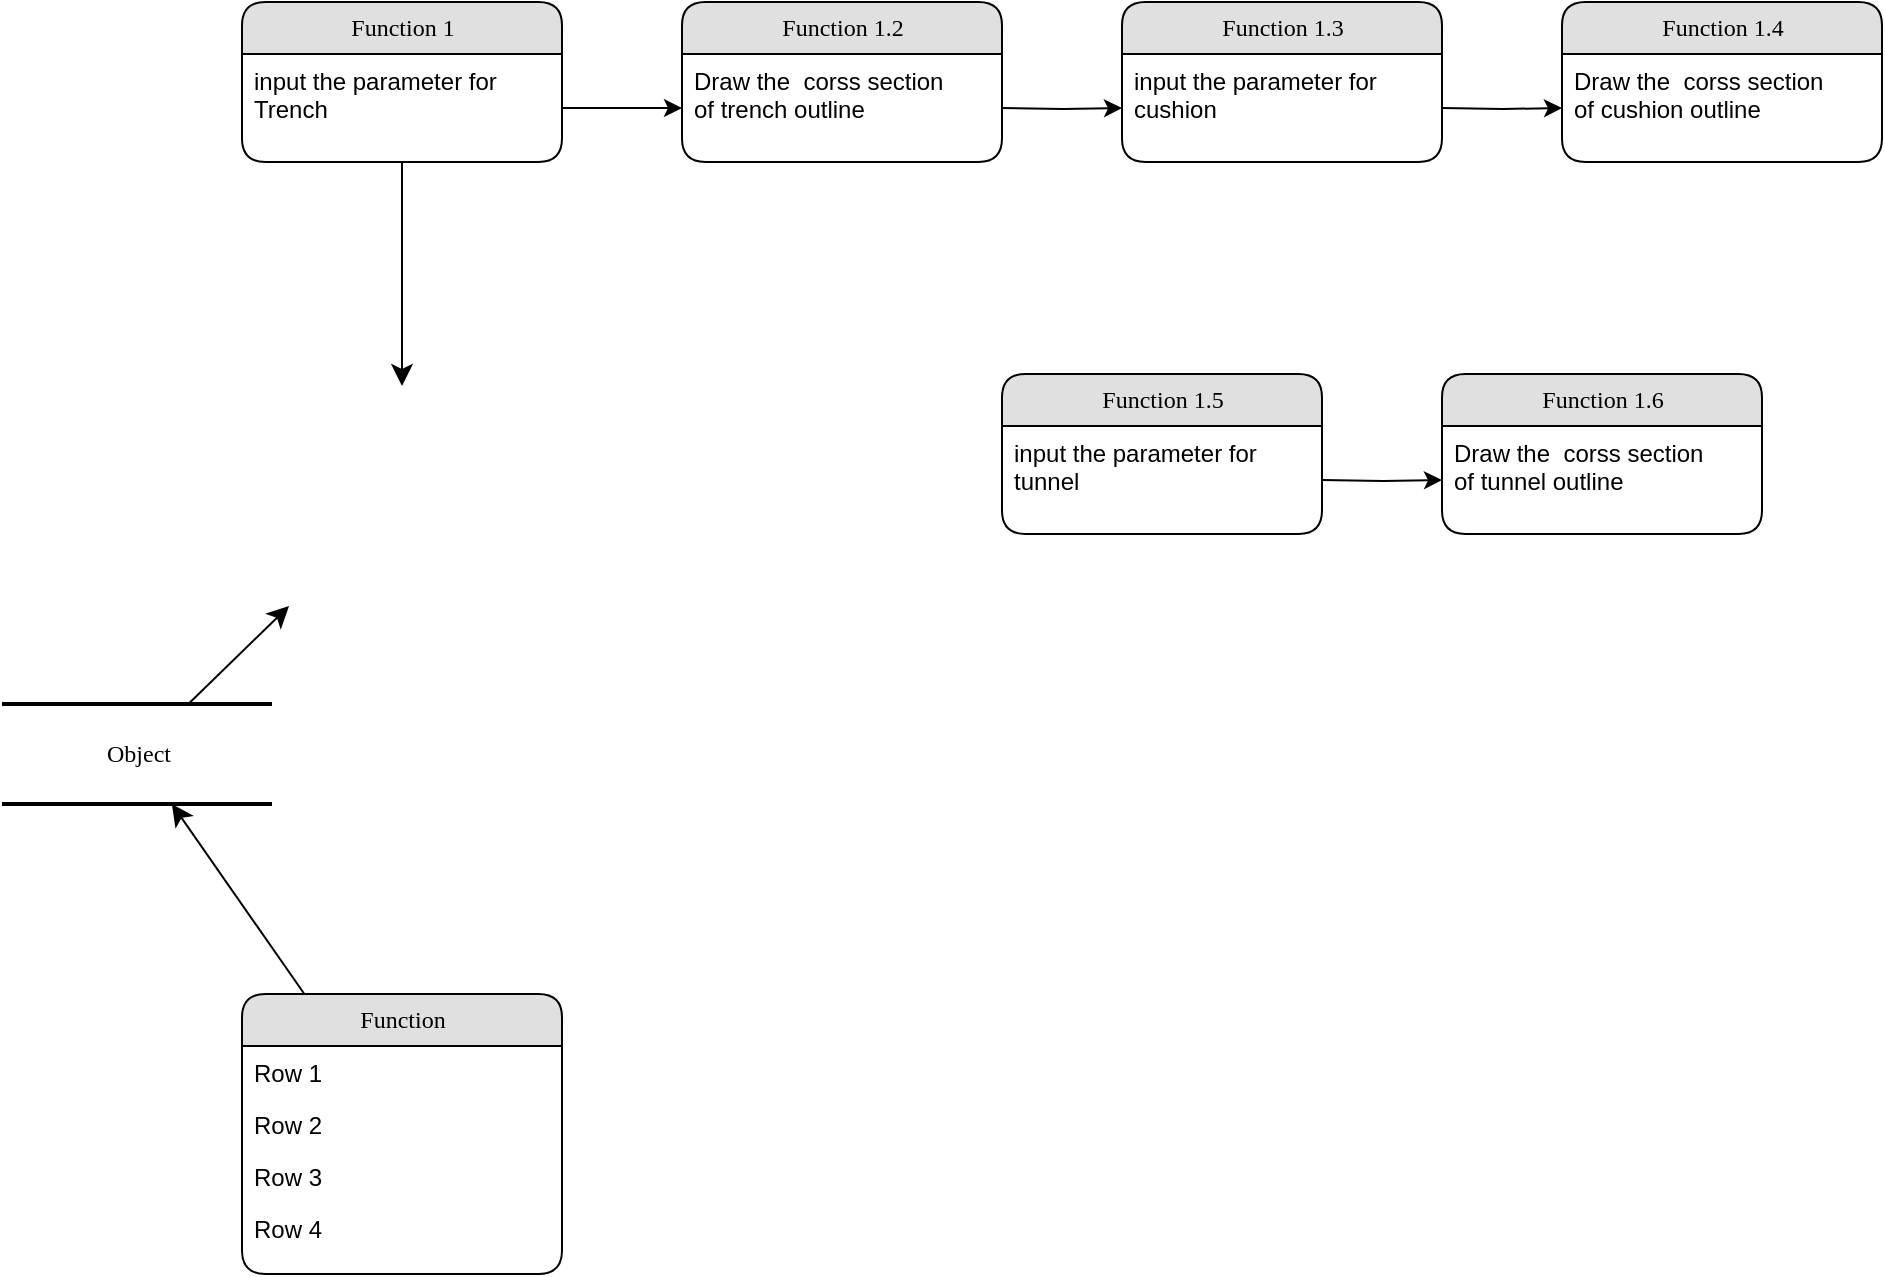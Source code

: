 <mxfile version="24.0.8" type="github">
  <diagram name="Page-1" id="5d7acffa-a066-3a61-03fe-96351882024d">
    <mxGraphModel dx="989" dy="514" grid="1" gridSize="10" guides="1" tooltips="1" connect="1" arrows="1" fold="1" page="1" pageScale="1" pageWidth="1100" pageHeight="850" background="#ffffff" math="0" shadow="0">
      <root>
        <mxCell id="0" />
        <mxCell id="1" parent="0" />
        <mxCell id="2debaab0fafb2da2-10" value="Object" style="html=1;rounded=0;shadow=0;comic=0;labelBackgroundColor=none;strokeWidth=2;fontFamily=Verdana;fontSize=12;align=center;shape=mxgraph.ios7ui.horLines;" parent="1" vertex="1">
          <mxGeometry x="40" y="425" width="135" height="50" as="geometry" />
        </mxCell>
        <mxCell id="21ea969265ad0168-6" value="Function 1" style="swimlane;html=1;fontStyle=0;childLayout=stackLayout;horizontal=1;startSize=26;fillColor=#e0e0e0;horizontalStack=0;resizeParent=1;resizeLast=0;collapsible=1;marginBottom=0;swimlaneFillColor=#ffffff;align=center;rounded=1;shadow=0;comic=0;labelBackgroundColor=none;strokeWidth=1;fontFamily=Verdana;fontSize=12" parent="1" vertex="1">
          <mxGeometry x="160" y="74" width="160" height="80" as="geometry" />
        </mxCell>
        <mxCell id="21ea969265ad0168-7" value="input the parameter for Trench&lt;div&gt;&lt;br&gt;&lt;/div&gt;" style="text;html=1;strokeColor=none;fillColor=none;spacingLeft=4;spacingRight=4;whiteSpace=wrap;overflow=hidden;rotatable=0;points=[[0,0.5],[1,0.5]];portConstraint=eastwest;" parent="21ea969265ad0168-6" vertex="1">
          <mxGeometry y="26" width="160" height="54" as="geometry" />
        </mxCell>
        <mxCell id="21ea969265ad0168-10" value="Function 1.2" style="swimlane;html=1;fontStyle=0;childLayout=stackLayout;horizontal=1;startSize=26;fillColor=#e0e0e0;horizontalStack=0;resizeParent=1;resizeLast=0;collapsible=1;marginBottom=0;swimlaneFillColor=#ffffff;align=center;rounded=1;shadow=0;comic=0;labelBackgroundColor=none;strokeWidth=1;fontFamily=Verdana;fontSize=12" parent="1" vertex="1">
          <mxGeometry x="380" y="74" width="160" height="80" as="geometry" />
        </mxCell>
        <mxCell id="21ea969265ad0168-11" value="Draw the &lt;span style=&quot;background-color: initial;&quot;&gt;&amp;nbsp;corss section of&amp;nbsp;&lt;/span&gt;trench&amp;nbsp;&lt;span style=&quot;background-color: initial;&quot;&gt;outline&lt;/span&gt;" style="text;html=1;strokeColor=none;fillColor=none;spacingLeft=4;spacingRight=4;whiteSpace=wrap;overflow=hidden;rotatable=0;points=[[0,0.5],[1,0.5]];portConstraint=eastwest;" parent="21ea969265ad0168-10" vertex="1">
          <mxGeometry y="26" width="160" height="54" as="geometry" />
        </mxCell>
        <mxCell id="21ea969265ad0168-18" value="Function" style="swimlane;html=1;fontStyle=0;childLayout=stackLayout;horizontal=1;startSize=26;fillColor=#e0e0e0;horizontalStack=0;resizeParent=1;resizeLast=0;collapsible=1;marginBottom=0;swimlaneFillColor=#ffffff;align=center;rounded=1;shadow=0;comic=0;labelBackgroundColor=none;strokeWidth=1;fontFamily=Verdana;fontSize=12" parent="1" vertex="1">
          <mxGeometry x="160" y="570" width="160" height="140" as="geometry" />
        </mxCell>
        <mxCell id="21ea969265ad0168-19" value="Row 1" style="text;html=1;strokeColor=none;fillColor=none;spacingLeft=4;spacingRight=4;whiteSpace=wrap;overflow=hidden;rotatable=0;points=[[0,0.5],[1,0.5]];portConstraint=eastwest;" parent="21ea969265ad0168-18" vertex="1">
          <mxGeometry y="26" width="160" height="26" as="geometry" />
        </mxCell>
        <mxCell id="21ea969265ad0168-20" value="Row 2" style="text;html=1;strokeColor=none;fillColor=none;spacingLeft=4;spacingRight=4;whiteSpace=wrap;overflow=hidden;rotatable=0;points=[[0,0.5],[1,0.5]];portConstraint=eastwest;" parent="21ea969265ad0168-18" vertex="1">
          <mxGeometry y="52" width="160" height="26" as="geometry" />
        </mxCell>
        <mxCell id="21ea969265ad0168-51" value="Row 3" style="text;html=1;strokeColor=none;fillColor=none;spacingLeft=4;spacingRight=4;whiteSpace=wrap;overflow=hidden;rotatable=0;points=[[0,0.5],[1,0.5]];portConstraint=eastwest;" parent="21ea969265ad0168-18" vertex="1">
          <mxGeometry y="78" width="160" height="26" as="geometry" />
        </mxCell>
        <mxCell id="21ea969265ad0168-21" value="Row 4" style="text;html=1;strokeColor=none;fillColor=none;spacingLeft=4;spacingRight=4;whiteSpace=wrap;overflow=hidden;rotatable=0;points=[[0,0.5],[1,0.5]];portConstraint=eastwest;" parent="21ea969265ad0168-18" vertex="1">
          <mxGeometry y="104" width="160" height="26" as="geometry" />
        </mxCell>
        <mxCell id="21ea969265ad0168-31" style="edgeStyle=none;html=1;labelBackgroundColor=none;startFill=0;startSize=8;endFill=1;endSize=8;fontFamily=Verdana;fontSize=12;" parent="1" source="21ea969265ad0168-18" target="2debaab0fafb2da2-10" edge="1">
          <mxGeometry relative="1" as="geometry" />
        </mxCell>
        <mxCell id="21ea969265ad0168-32" style="edgeStyle=none;html=1;labelBackgroundColor=none;startFill=0;startSize=8;endFill=1;endSize=8;fontFamily=Verdana;fontSize=12;" parent="1" source="2debaab0fafb2da2-10" edge="1">
          <mxGeometry relative="1" as="geometry">
            <mxPoint x="183.508" y="376" as="targetPoint" />
          </mxGeometry>
        </mxCell>
        <mxCell id="21ea969265ad0168-36" style="edgeStyle=orthogonalEdgeStyle;html=1;labelBackgroundColor=none;startFill=0;startSize=8;endFill=1;endSize=8;fontFamily=Verdana;fontSize=12;" parent="1" source="21ea969265ad0168-6" edge="1">
          <mxGeometry relative="1" as="geometry">
            <mxPoint x="240" y="266" as="targetPoint" />
          </mxGeometry>
        </mxCell>
        <mxCell id="44gbxCg4L5SLpbTDqsJX-3" style="edgeStyle=orthogonalEdgeStyle;rounded=0;orthogonalLoop=1;jettySize=auto;html=1;exitX=1;exitY=0.5;exitDx=0;exitDy=0;" edge="1" parent="1" source="21ea969265ad0168-7" target="21ea969265ad0168-11">
          <mxGeometry relative="1" as="geometry" />
        </mxCell>
        <mxCell id="44gbxCg4L5SLpbTDqsJX-4" value="Function 1.3" style="swimlane;html=1;fontStyle=0;childLayout=stackLayout;horizontal=1;startSize=26;fillColor=#e0e0e0;horizontalStack=0;resizeParent=1;resizeLast=0;collapsible=1;marginBottom=0;swimlaneFillColor=#ffffff;align=center;rounded=1;shadow=0;comic=0;labelBackgroundColor=none;strokeWidth=1;fontFamily=Verdana;fontSize=12" vertex="1" parent="1">
          <mxGeometry x="600" y="74" width="160" height="80" as="geometry" />
        </mxCell>
        <mxCell id="44gbxCg4L5SLpbTDqsJX-5" value="input the parameter for cushion&lt;div&gt;&lt;br&gt;&lt;div&gt;&lt;br&gt;&lt;/div&gt;&lt;/div&gt;" style="text;html=1;strokeColor=none;fillColor=none;spacingLeft=4;spacingRight=4;whiteSpace=wrap;overflow=hidden;rotatable=0;points=[[0,0.5],[1,0.5]];portConstraint=eastwest;" vertex="1" parent="44gbxCg4L5SLpbTDqsJX-4">
          <mxGeometry y="26" width="160" height="54" as="geometry" />
        </mxCell>
        <mxCell id="44gbxCg4L5SLpbTDqsJX-6" style="edgeStyle=orthogonalEdgeStyle;rounded=0;orthogonalLoop=1;jettySize=auto;html=1;exitX=1;exitY=0.5;exitDx=0;exitDy=0;" edge="1" parent="1" target="44gbxCg4L5SLpbTDqsJX-5">
          <mxGeometry relative="1" as="geometry">
            <mxPoint x="540" y="127" as="sourcePoint" />
          </mxGeometry>
        </mxCell>
        <mxCell id="44gbxCg4L5SLpbTDqsJX-7" value="Function 1.4" style="swimlane;html=1;fontStyle=0;childLayout=stackLayout;horizontal=1;startSize=26;fillColor=#e0e0e0;horizontalStack=0;resizeParent=1;resizeLast=0;collapsible=1;marginBottom=0;swimlaneFillColor=#ffffff;align=center;rounded=1;shadow=0;comic=0;labelBackgroundColor=none;strokeWidth=1;fontFamily=Verdana;fontSize=12" vertex="1" parent="1">
          <mxGeometry x="820" y="74" width="160" height="80" as="geometry" />
        </mxCell>
        <mxCell id="44gbxCg4L5SLpbTDqsJX-8" value="&lt;div&gt;&lt;div&gt;Draw the&amp;nbsp;&lt;span style=&quot;background-color: initial;&quot;&gt;&amp;nbsp;corss section of&amp;nbsp;&lt;/span&gt;cushion&amp;nbsp;&lt;span style=&quot;background-color: initial;&quot;&gt;outline&lt;/span&gt;&lt;br&gt;&lt;/div&gt;&lt;/div&gt;" style="text;html=1;strokeColor=none;fillColor=none;spacingLeft=4;spacingRight=4;whiteSpace=wrap;overflow=hidden;rotatable=0;points=[[0,0.5],[1,0.5]];portConstraint=eastwest;" vertex="1" parent="44gbxCg4L5SLpbTDqsJX-7">
          <mxGeometry y="26" width="160" height="54" as="geometry" />
        </mxCell>
        <mxCell id="44gbxCg4L5SLpbTDqsJX-9" style="edgeStyle=orthogonalEdgeStyle;rounded=0;orthogonalLoop=1;jettySize=auto;html=1;exitX=1;exitY=0.5;exitDx=0;exitDy=0;" edge="1" parent="1" target="44gbxCg4L5SLpbTDqsJX-8">
          <mxGeometry relative="1" as="geometry">
            <mxPoint x="760" y="127" as="sourcePoint" />
          </mxGeometry>
        </mxCell>
        <mxCell id="44gbxCg4L5SLpbTDqsJX-10" value="Function 1.5" style="swimlane;html=1;fontStyle=0;childLayout=stackLayout;horizontal=1;startSize=26;fillColor=#e0e0e0;horizontalStack=0;resizeParent=1;resizeLast=0;collapsible=1;marginBottom=0;swimlaneFillColor=#ffffff;align=center;rounded=1;shadow=0;comic=0;labelBackgroundColor=none;strokeWidth=1;fontFamily=Verdana;fontSize=12" vertex="1" parent="1">
          <mxGeometry x="540" y="260" width="160" height="80" as="geometry" />
        </mxCell>
        <mxCell id="44gbxCg4L5SLpbTDqsJX-11" value="input the parameter for tunnel&lt;div&gt;&lt;br&gt;&lt;div&gt;&lt;br&gt;&lt;/div&gt;&lt;/div&gt;" style="text;html=1;strokeColor=none;fillColor=none;spacingLeft=4;spacingRight=4;whiteSpace=wrap;overflow=hidden;rotatable=0;points=[[0,0.5],[1,0.5]];portConstraint=eastwest;" vertex="1" parent="44gbxCg4L5SLpbTDqsJX-10">
          <mxGeometry y="26" width="160" height="54" as="geometry" />
        </mxCell>
        <mxCell id="44gbxCg4L5SLpbTDqsJX-12" value="Function 1.6" style="swimlane;html=1;fontStyle=0;childLayout=stackLayout;horizontal=1;startSize=26;fillColor=#e0e0e0;horizontalStack=0;resizeParent=1;resizeLast=0;collapsible=1;marginBottom=0;swimlaneFillColor=#ffffff;align=center;rounded=1;shadow=0;comic=0;labelBackgroundColor=none;strokeWidth=1;fontFamily=Verdana;fontSize=12" vertex="1" parent="1">
          <mxGeometry x="760" y="260" width="160" height="80" as="geometry" />
        </mxCell>
        <mxCell id="44gbxCg4L5SLpbTDqsJX-13" value="&lt;div&gt;&lt;div&gt;Draw the&amp;nbsp;&lt;span style=&quot;background-color: initial;&quot;&gt;&amp;nbsp;corss section of&amp;nbsp;&lt;/span&gt;tunnel&amp;nbsp;&lt;span style=&quot;background-color: initial;&quot;&gt;outline&lt;/span&gt;&lt;br&gt;&lt;/div&gt;&lt;/div&gt;" style="text;html=1;strokeColor=none;fillColor=none;spacingLeft=4;spacingRight=4;whiteSpace=wrap;overflow=hidden;rotatable=0;points=[[0,0.5],[1,0.5]];portConstraint=eastwest;" vertex="1" parent="44gbxCg4L5SLpbTDqsJX-12">
          <mxGeometry y="26" width="160" height="54" as="geometry" />
        </mxCell>
        <mxCell id="44gbxCg4L5SLpbTDqsJX-14" style="edgeStyle=orthogonalEdgeStyle;rounded=0;orthogonalLoop=1;jettySize=auto;html=1;exitX=1;exitY=0.5;exitDx=0;exitDy=0;" edge="1" parent="1" target="44gbxCg4L5SLpbTDqsJX-13">
          <mxGeometry relative="1" as="geometry">
            <mxPoint x="700" y="313" as="sourcePoint" />
          </mxGeometry>
        </mxCell>
      </root>
    </mxGraphModel>
  </diagram>
</mxfile>
